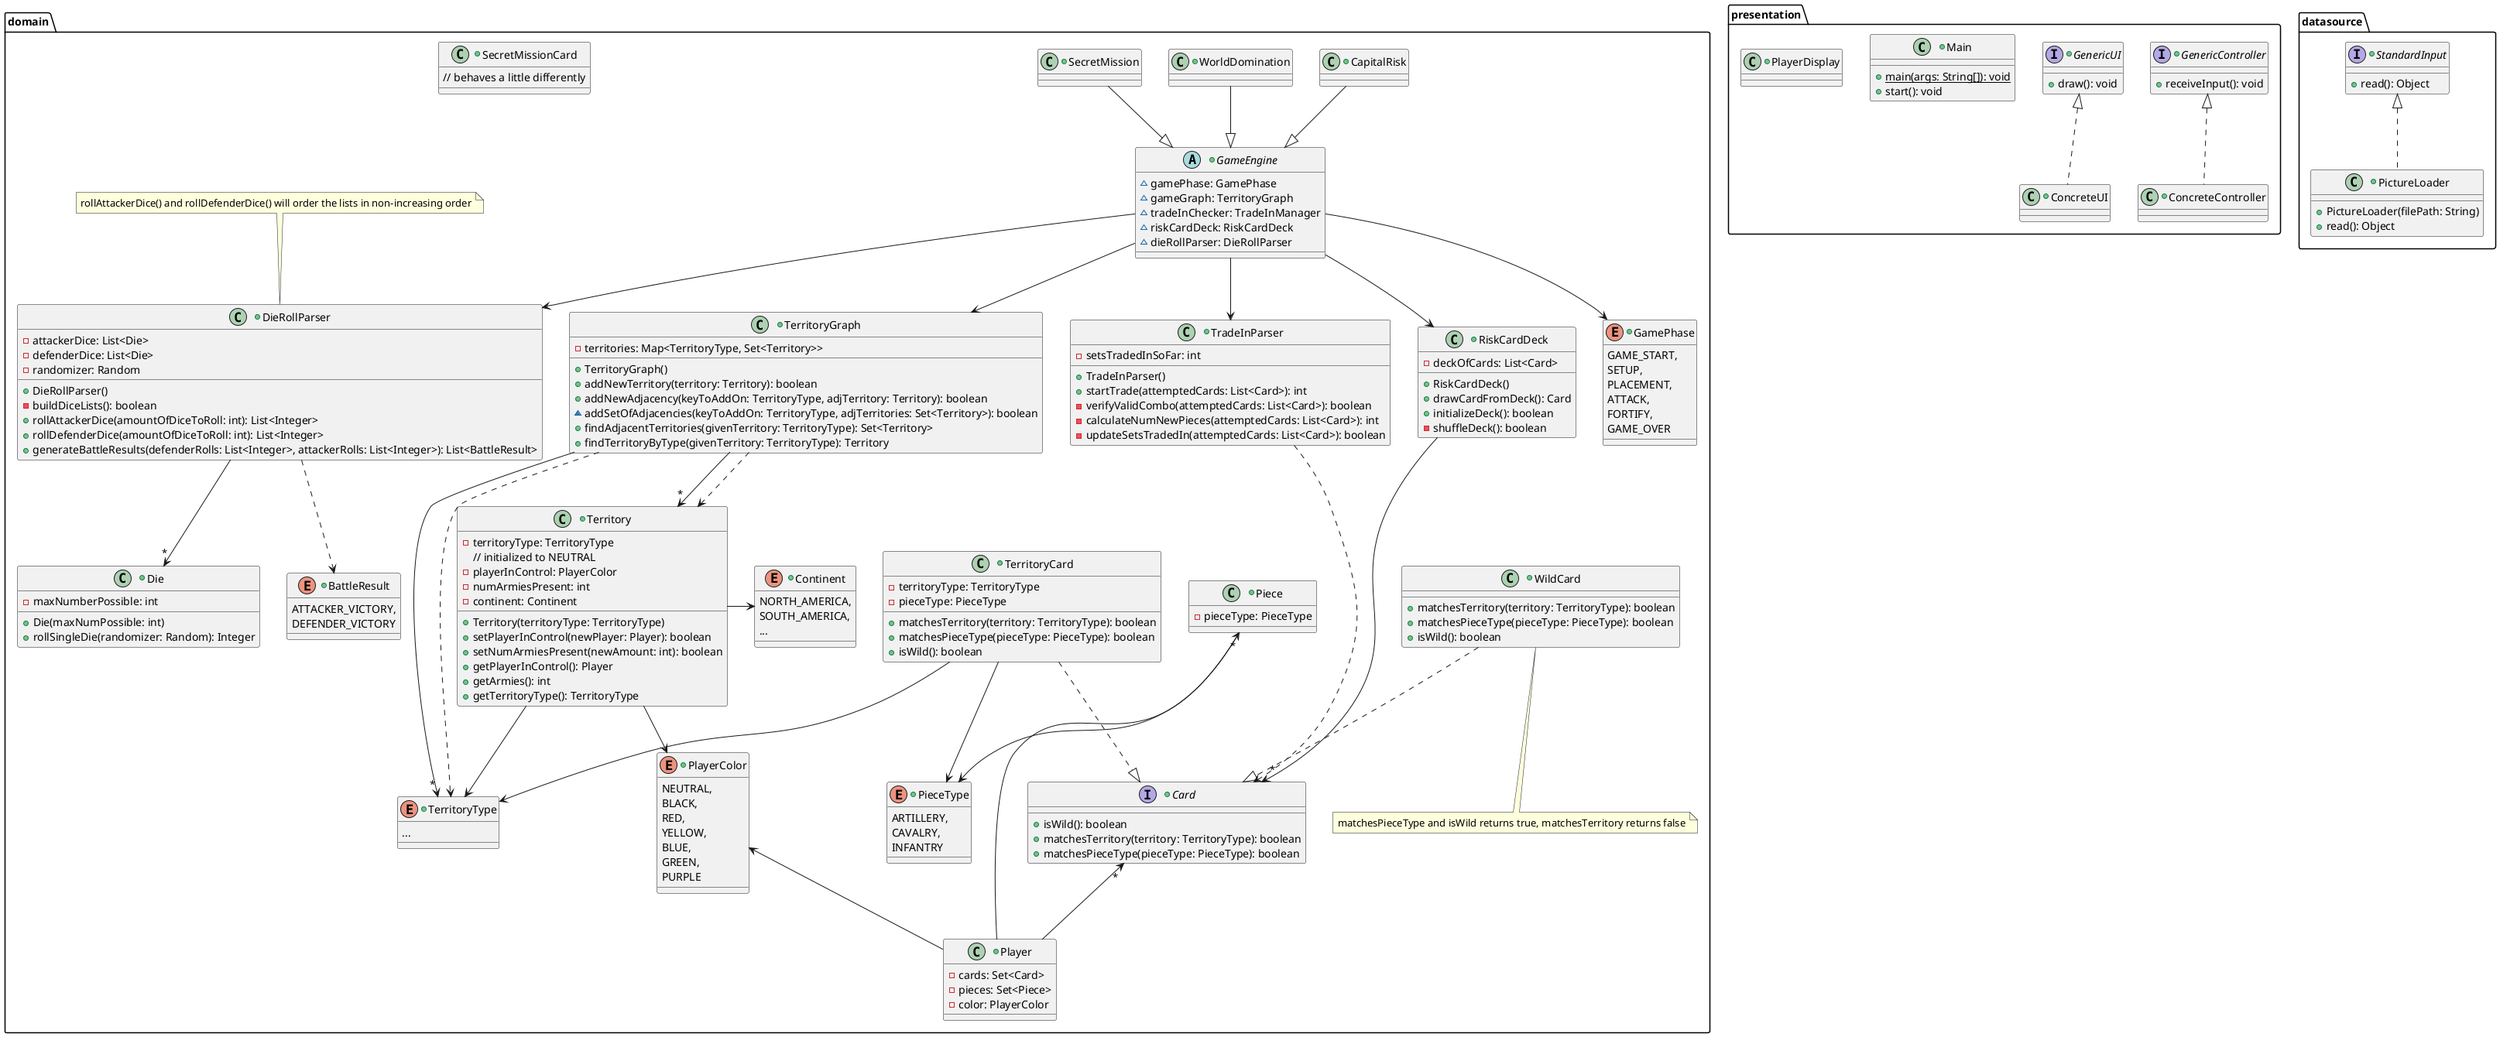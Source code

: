 @startuml RiskDesign

package presentation {
    +class Main {
        +{static} main(args: String[]): void
        +start(): void
    }

    +interface GenericUI {
        +draw(): void
    }

    +class ConcreteUI {

    }

    ConcreteUI .u.|> GenericUI

    +interface GenericController {
        +receiveInput(): void
    }

    +class ConcreteController {

    }

    ConcreteController .u.|> GenericController

    +class PlayerDisplay {

    }


}

package domain {
    +abstract class GameEngine {
        ~gamePhase: GamePhase
        ~gameGraph: TerritoryGraph
        ~tradeInChecker: TradeInManager
        ~riskCardDeck: RiskCardDeck
        ~dieRollParser: DieRollParser

    }

    +class WorldDomination {

    }

    +class SecretMission {

    }

    +class CapitalRisk {

    }

    +enum GamePhase {
        GAME_START,
        SETUP,
        PLACEMENT,
        ATTACK,
        FORTIFY,
        GAME_OVER
    }

    GameEngine --> GamePhase
    GameEngine --> TerritoryGraph
    GameEngine --> RiskCardDeck
    GameEngine --> TradeInParser
    GameEngine --> DieRollParser

    CapitalRisk --|> GameEngine
    SecretMission --|> GameEngine
    WorldDomination --|> GameEngine

    +class RiskCardDeck {
        -deckOfCards: List<Card>
        +RiskCardDeck()
        +drawCardFromDeck(): Card
        +initializeDeck(): boolean
        -shuffleDeck(): boolean
    }

    +class Die {
        -maxNumberPossible: int
        +Die(maxNumPossible: int)
        +rollSingleDie(randomizer: Random): Integer
    }

    +class DieRollParser {
        -attackerDice: List<Die>
        -defenderDice: List<Die>
        -randomizer: Random
        +DieRollParser()
        -buildDiceLists(): boolean
        +rollAttackerDice(amountOfDiceToRoll: int): List<Integer>
        +rollDefenderDice(amountOfDiceToRoll: int): List<Integer>
        +generateBattleResults(defenderRolls: List<Integer>, attackerRolls: List<Integer>): List<BattleResult>
    }

    DieRollParser --> "*" Die
    DieRollParser ..> BattleResult 

    note top of DieRollParser
        rollAttackerDice() and rollDefenderDice() will order the lists in non-increasing order
    end note

    +enum BattleResult {
        ATTACKER_VICTORY,
        DEFENDER_VICTORY
    }

    RiskCardDeck --> "*" Card

    +class TradeInParser {
        -setsTradedInSoFar: int
        +TradeInParser()
        +startTrade(attemptedCards: List<Card>): int
        -verifyValidCombo(attemptedCards: List<Card>): boolean
        -calculateNumNewPieces(attemptedCards: List<Card>): int
        -updateSetsTradedIn(attemptedCards: List<Card>): boolean
    }

    TradeInParser .d.> Card

    +class Player {
        -cards: Set<Card>
        -pieces: Set<Piece>
        -color: PlayerColor
    }

    Player -u-> "*" Piece
    Player -u-> "*" Card
    Player -u-> PlayerColor

    +class Piece {
        -pieceType: PieceType
    }

    +enum PieceType {
        ARTILLERY,
        CAVALRY,
        INFANTRY
    }

    Piece --> PieceType

    +interface Card {
        +isWild(): boolean
        +matchesTerritory(territory: TerritoryType): boolean
        +matchesPieceType(pieceType: PieceType): boolean
    }

    +class WildCard {
        +matchesTerritory(territory: TerritoryType): boolean
        +matchesPieceType(pieceType: PieceType): boolean
        +isWild(): boolean
    }

    note "matchesPieceType and isWild returns true, matchesTerritory returns false" as N1
    N1 .u. WildCard

    +class TerritoryCard {
        -territoryType: TerritoryType
        -pieceType: PieceType
        +matchesTerritory(territory: TerritoryType): boolean
        +matchesPieceType(pieceType: PieceType): boolean
        +isWild(): boolean
    }

    +class SecretMissionCard {
        // behaves a little differently        
    }

    TerritoryCard ..|> Card
    WildCard ..|> Card
    TerritoryCard --> PieceType
    TerritoryCard --> TerritoryType

    +enum TerritoryType {
        ...
    }

    +enum Continent {
        NORTH_AMERICA,
        SOUTH_AMERICA,
        ...
    }

    +class TerritoryGraph {
        -territories: Map<TerritoryType, Set<Territory>>
        +TerritoryGraph()
        +addNewTerritory(territory: Territory): boolean
        +addNewAdjacency(keyToAddOn: TerritoryType, adjTerritory: Territory): boolean
        ~addSetOfAdjacencies(keyToAddOn: TerritoryType, adjTerritories: Set<Territory>): boolean
        +findAdjacentTerritories(givenTerritory: TerritoryType): Set<Territory>
        +findTerritoryByType(givenTerritory: TerritoryType): Territory
    }

    TerritoryGraph --> "*" Territory
    TerritoryGraph --> "*" TerritoryType
    TerritoryGraph ..> Territory
    TerritoryGraph ..> TerritoryType

    +class Territory {
        -territoryType: TerritoryType
        // initialized to NEUTRAL
        -playerInControl: PlayerColor
        -numArmiesPresent: int
        -continent: Continent
        +Territory(territoryType: TerritoryType)
        +setPlayerInControl(newPlayer: Player): boolean 
        +setNumArmiesPresent(newAmount: int): boolean
        +getPlayerInControl(): Player
        +getArmies(): int
        +getTerritoryType(): TerritoryType
    }

    Territory --> PlayerColor
    Territory --> TerritoryType
    Territory -> Continent

    +enum PlayerColor {
        NEUTRAL,
        BLACK,
        RED,
        YELLOW,
        BLUE,
        GREEN,
        PURPLE
    }


}

package datasource {
    +interface StandardInput {
        +read(): Object
    }

    +class PictureLoader {
        +PictureLoader(filePath: String)
        +read(): Object
    }

    PictureLoader .u.|> StandardInput
}

@enduml

